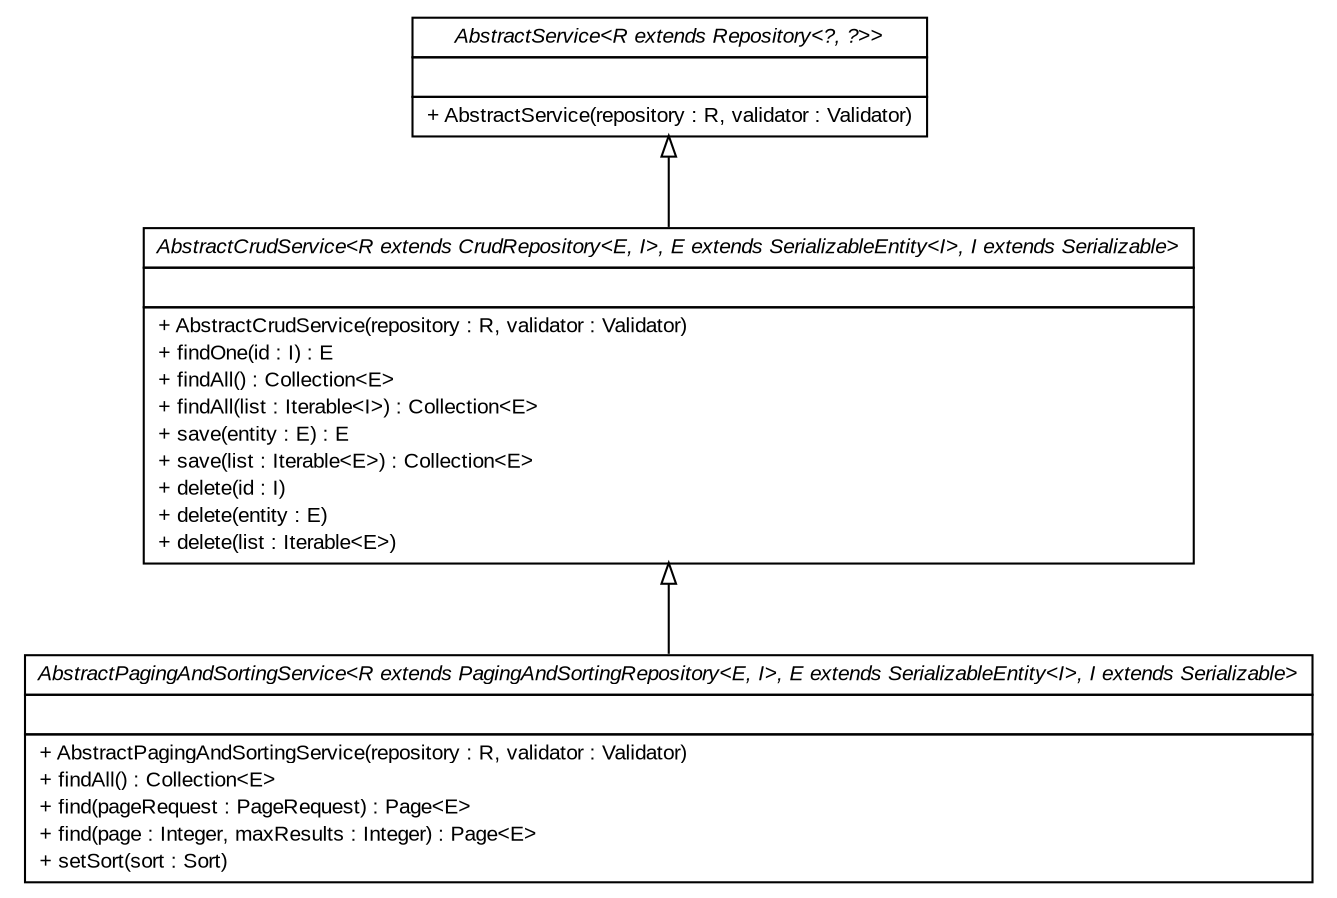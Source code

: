 #!/usr/local/bin/dot
#
# Class diagram 
# Generated by UMLGraph version R5_6 (http://www.umlgraph.org/)
#

digraph G {
	edge [fontname="arial",fontsize=10,labelfontname="arial",labelfontsize=10];
	node [fontname="arial",fontsize=10,shape=plaintext];
	nodesep=0.25;
	ranksep=0.5;
	// br.gov.to.sefaz.common.service.AbstractService<R extends org.springframework.data.repository.Repository<?, ?>>
	c32 [label=<<table title="br.gov.to.sefaz.common.service.AbstractService" border="0" cellborder="1" cellspacing="0" cellpadding="2" port="p" href="./AbstractService.html">
		<tr><td><table border="0" cellspacing="0" cellpadding="1">
<tr><td align="center" balign="center"><font face="arial italic"> AbstractService&lt;R extends Repository&lt;?, ?&gt;&gt; </font></td></tr>
		</table></td></tr>
		<tr><td><table border="0" cellspacing="0" cellpadding="1">
<tr><td align="left" balign="left">  </td></tr>
		</table></td></tr>
		<tr><td><table border="0" cellspacing="0" cellpadding="1">
<tr><td align="left" balign="left"> + AbstractService(repository : R, validator : Validator) </td></tr>
		</table></td></tr>
		</table>>, URL="./AbstractService.html", fontname="arial", fontcolor="black", fontsize=10.0];
	// br.gov.to.sefaz.common.service.AbstractPagingAndSortingService<R extends org.springframework.data.repository.PagingAndSortingRepository<E, I>, E extends br.gov.to.sefaz.common.model.SerializableEntity<I>, I extends java.io.Serializable>
	c33 [label=<<table title="br.gov.to.sefaz.common.service.AbstractPagingAndSortingService" border="0" cellborder="1" cellspacing="0" cellpadding="2" port="p" href="./AbstractPagingAndSortingService.html">
		<tr><td><table border="0" cellspacing="0" cellpadding="1">
<tr><td align="center" balign="center"><font face="arial italic"> AbstractPagingAndSortingService&lt;R extends PagingAndSortingRepository&lt;E, I&gt;, E extends SerializableEntity&lt;I&gt;, I extends Serializable&gt; </font></td></tr>
		</table></td></tr>
		<tr><td><table border="0" cellspacing="0" cellpadding="1">
<tr><td align="left" balign="left">  </td></tr>
		</table></td></tr>
		<tr><td><table border="0" cellspacing="0" cellpadding="1">
<tr><td align="left" balign="left"> + AbstractPagingAndSortingService(repository : R, validator : Validator) </td></tr>
<tr><td align="left" balign="left"> + findAll() : Collection&lt;E&gt; </td></tr>
<tr><td align="left" balign="left"> + find(pageRequest : PageRequest) : Page&lt;E&gt; </td></tr>
<tr><td align="left" balign="left"> + find(page : Integer, maxResults : Integer) : Page&lt;E&gt; </td></tr>
<tr><td align="left" balign="left"> + setSort(sort : Sort) </td></tr>
		</table></td></tr>
		</table>>, URL="./AbstractPagingAndSortingService.html", fontname="arial", fontcolor="black", fontsize=10.0];
	// br.gov.to.sefaz.common.service.AbstractCrudService<R extends org.springframework.data.repository.CrudRepository<E, I>, E extends br.gov.to.sefaz.common.model.SerializableEntity<I>, I extends java.io.Serializable>
	c34 [label=<<table title="br.gov.to.sefaz.common.service.AbstractCrudService" border="0" cellborder="1" cellspacing="0" cellpadding="2" port="p" href="./AbstractCrudService.html">
		<tr><td><table border="0" cellspacing="0" cellpadding="1">
<tr><td align="center" balign="center"><font face="arial italic"> AbstractCrudService&lt;R extends CrudRepository&lt;E, I&gt;, E extends SerializableEntity&lt;I&gt;, I extends Serializable&gt; </font></td></tr>
		</table></td></tr>
		<tr><td><table border="0" cellspacing="0" cellpadding="1">
<tr><td align="left" balign="left">  </td></tr>
		</table></td></tr>
		<tr><td><table border="0" cellspacing="0" cellpadding="1">
<tr><td align="left" balign="left"> + AbstractCrudService(repository : R, validator : Validator) </td></tr>
<tr><td align="left" balign="left"> + findOne(id : I) : E </td></tr>
<tr><td align="left" balign="left"> + findAll() : Collection&lt;E&gt; </td></tr>
<tr><td align="left" balign="left"> + findAll(list : Iterable&lt;I&gt;) : Collection&lt;E&gt; </td></tr>
<tr><td align="left" balign="left"> + save(entity : E) : E </td></tr>
<tr><td align="left" balign="left"> + save(list : Iterable&lt;E&gt;) : Collection&lt;E&gt; </td></tr>
<tr><td align="left" balign="left"> + delete(id : I) </td></tr>
<tr><td align="left" balign="left"> + delete(entity : E) </td></tr>
<tr><td align="left" balign="left"> + delete(list : Iterable&lt;E&gt;) </td></tr>
		</table></td></tr>
		</table>>, URL="./AbstractCrudService.html", fontname="arial", fontcolor="black", fontsize=10.0];
	//br.gov.to.sefaz.common.service.AbstractPagingAndSortingService<R extends org.springframework.data.repository.PagingAndSortingRepository<E, I>, E extends br.gov.to.sefaz.common.model.SerializableEntity<I>, I extends java.io.Serializable> extends br.gov.to.sefaz.common.service.AbstractCrudService<R, E, I>
	c34:p -> c33:p [dir=back,arrowtail=empty];
	//br.gov.to.sefaz.common.service.AbstractCrudService<R extends org.springframework.data.repository.CrudRepository<E, I>, E extends br.gov.to.sefaz.common.model.SerializableEntity<I>, I extends java.io.Serializable> extends br.gov.to.sefaz.common.service.AbstractService<R>
	c32:p -> c34:p [dir=back,arrowtail=empty];
}

